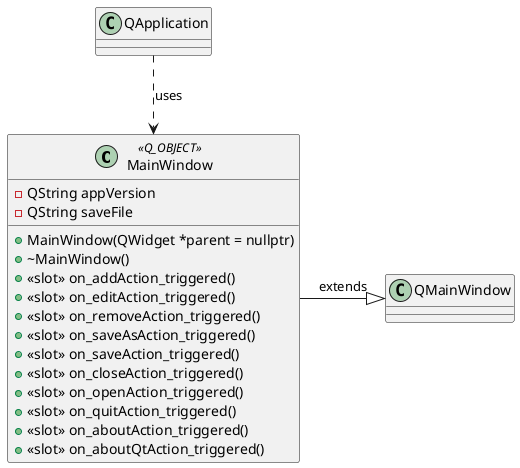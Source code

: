 @startuml
class MainWindow <<Q_OBJECT>> {
    - QString appVersion
    - QString saveFile
    + MainWindow(QWidget *parent = nullptr)
    + ~MainWindow()
    + <<slot>> on_addAction_triggered()
    + <<slot>> on_editAction_triggered()
    + <<slot>> on_removeAction_triggered()
    + <<slot>> on_saveAsAction_triggered()
    + <<slot>> on_saveAction_triggered()
    + <<slot>> on_closeAction_triggered()
    + <<slot>> on_openAction_triggered()
    + <<slot>> on_quitAction_triggered()
    + <<slot>> on_aboutAction_triggered()
    + <<slot>> on_aboutQtAction_triggered()
}
MainWindow -|> QMainWindow : extends
QApplication ..> MainWindow : uses
@enduml
